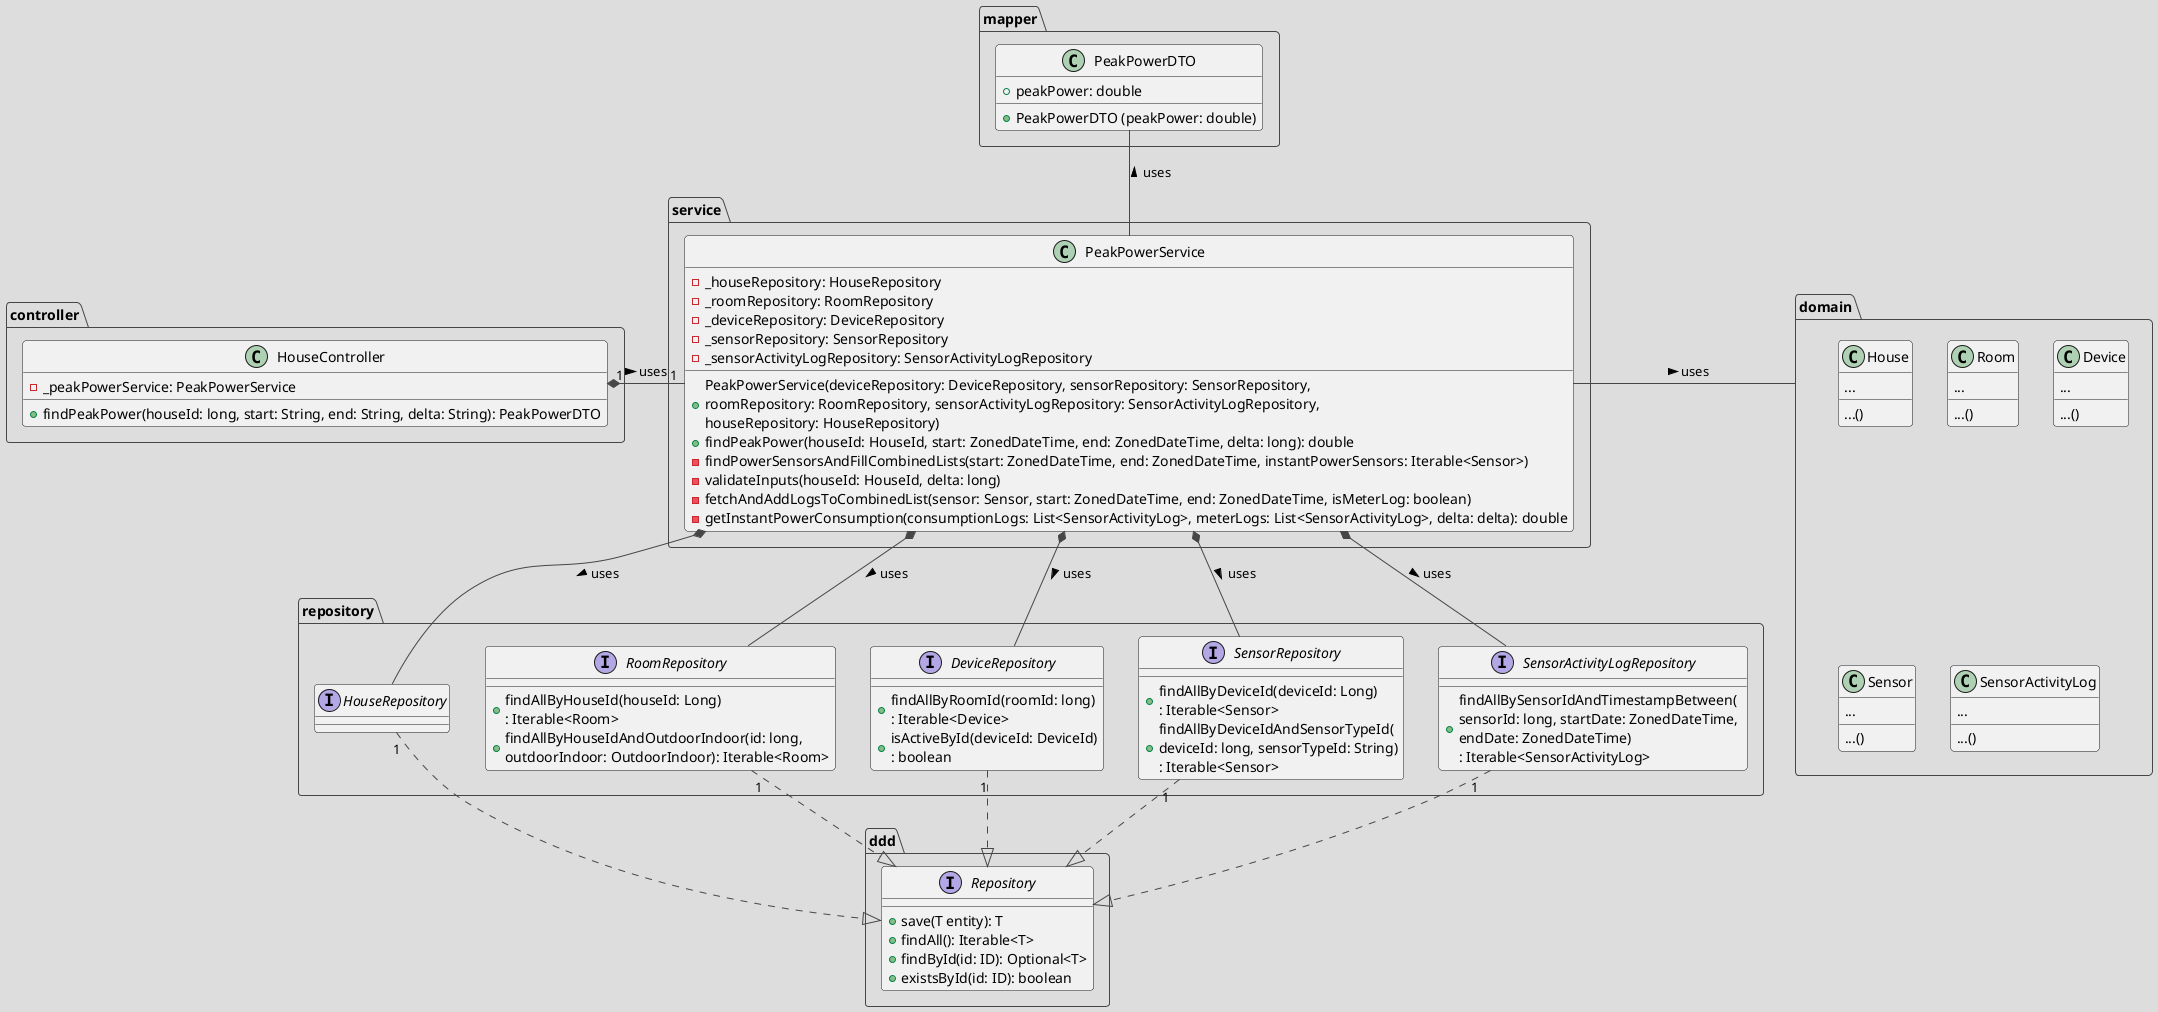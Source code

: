 @startuml
!theme toy

package controller {
    class HouseController {
        - _peakPowerService: PeakPowerService
        +  findPeakPower(houseId: long, start: String, end: String, delta: String): PeakPowerDTO
    }
}

package service {
    class PeakPowerService {
        - _houseRepository: HouseRepository
        - _roomRepository: RoomRepository
        - _deviceRepository: DeviceRepository
        - _sensorRepository: SensorRepository
        - _sensorActivityLogRepository: SensorActivityLogRepository
        + PeakPowerService(deviceRepository: DeviceRepository, sensorRepository: SensorRepository, \nroomRepository: RoomRepository, sensorActivityLogRepository: SensorActivityLogRepository,\nhouseRepository: HouseRepository)
        + findPeakPower(houseId: HouseId, start: ZonedDateTime, end: ZonedDateTime, delta: long): double
        - findPowerSensorsAndFillCombinedLists(start: ZonedDateTime, end: ZonedDateTime, instantPowerSensors: Iterable<Sensor>)
        - validateInputs(houseId: HouseId, delta: long)
        - fetchAndAddLogsToCombinedList(sensor: Sensor, start: ZonedDateTime, end: ZonedDateTime, isMeterLog: boolean)
        - getInstantPowerConsumption(consumptionLogs: List<SensorActivityLog>, meterLogs: List<SensorActivityLog>, delta: delta): double
    }
}

package ddd {
    interface Repository {
            + save(T entity): T
            + findAll(): Iterable<T>
            + findById(id: ID): Optional<T>
            + existsById(id: ID): boolean
            }
}

package repository {
    interface HouseRepository {
    }

    interface RoomRepository {
    + findAllByHouseId(houseId: Long)\n: Iterable<Room>
    + findAllByHouseIdAndOutdoorIndoor(id: long, \noutdoorIndoor: OutdoorIndoor): Iterable<Room>
    }

    interface DeviceRepository {
    + findAllByRoomId(roomId: long)\n: Iterable<Device>
    + isActiveById(deviceId: DeviceId)\n: boolean
    }

    interface SensorRepository {
    + findAllByDeviceId(deviceId: Long)\n: Iterable<Sensor>
    + findAllByDeviceIdAndSensorTypeId(\ndeviceId: long, sensorTypeId: String)\n: Iterable<Sensor>
    }

    interface SensorActivityLogRepository {
    + findAllBySensorIdAndTimestampBetween(\nsensorId: long, startDate: ZonedDateTime, \nendDate: ZonedDateTime)\n: Iterable<SensorActivityLog>
    }
}

package mapper {
    class PeakPowerDTO {
    + peakPower: double
    + PeakPowerDTO (peakPower: double)
    }
}

package domain {
    class House {
        ...
        ...()
    }
    class Room {
        ...
        ...()
    }
    class Device {
        ...
        ...()
    }
    class Sensor {
        ...
        ...()
    }
    class SensorActivityLog {
        ...
        ...()
    }
}

HouseController "1" *-right- "1" PeakPowerService : uses >
PeakPowerService *-- DeviceRepository : uses >
PeakPowerService *-- SensorRepository : uses >
PeakPowerService *-- RoomRepository : uses >
PeakPowerService *-- SensorActivityLogRepository : uses >
PeakPowerService *-- HouseRepository : uses >
PeakPowerService -up- PeakPowerDTO : uses >
PeakPowerService -right- domain: uses >

DeviceRepository "1" ..|> Repository
SensorRepository "1" ..|> Repository
RoomRepository "1" ..|> Repository
SensorActivityLogRepository "1" ..|> Repository
HouseRepository "1" ..|> Repository

@enduml
